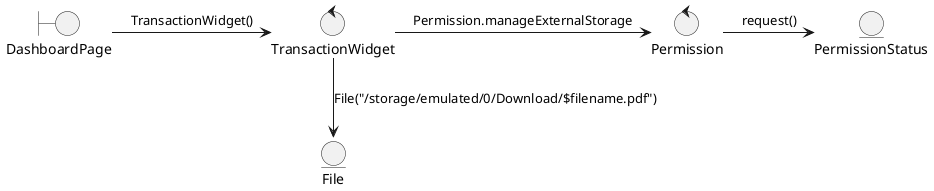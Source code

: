 @startuml
boundary DashboardPage
control TransactionWidget
control Permission
entity PermissionStatus
entity File

(DashboardPage) -> (TransactionWidget): TransactionWidget()
(TransactionWidget) -> (Permission): Permission.manageExternalStorage
(Permission) -> (PermissionStatus): request()
(TransactionWidget) --> (File): File("/storage/emulated/0/Download/$filename.pdf")
@enduml
